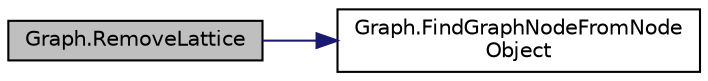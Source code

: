 digraph "Graph.RemoveLattice"
{
 // LATEX_PDF_SIZE
  edge [fontname="Helvetica",fontsize="10",labelfontname="Helvetica",labelfontsize="10"];
  node [fontname="Helvetica",fontsize="10",shape=record];
  rankdir="LR";
  Node1 [label="Graph.RemoveLattice",height=0.2,width=0.4,color="black", fillcolor="grey75", style="filled", fontcolor="black",tooltip=" "];
  Node1 -> Node2 [color="midnightblue",fontsize="10",style="solid"];
  Node2 [label="Graph.FindGraphNodeFromNode\lObject",height=0.2,width=0.4,color="black", fillcolor="white", style="filled",URL="$class_graph.html#a74c76324252471cf22ac1e5e1d7bbfc5",tooltip=" "];
}
